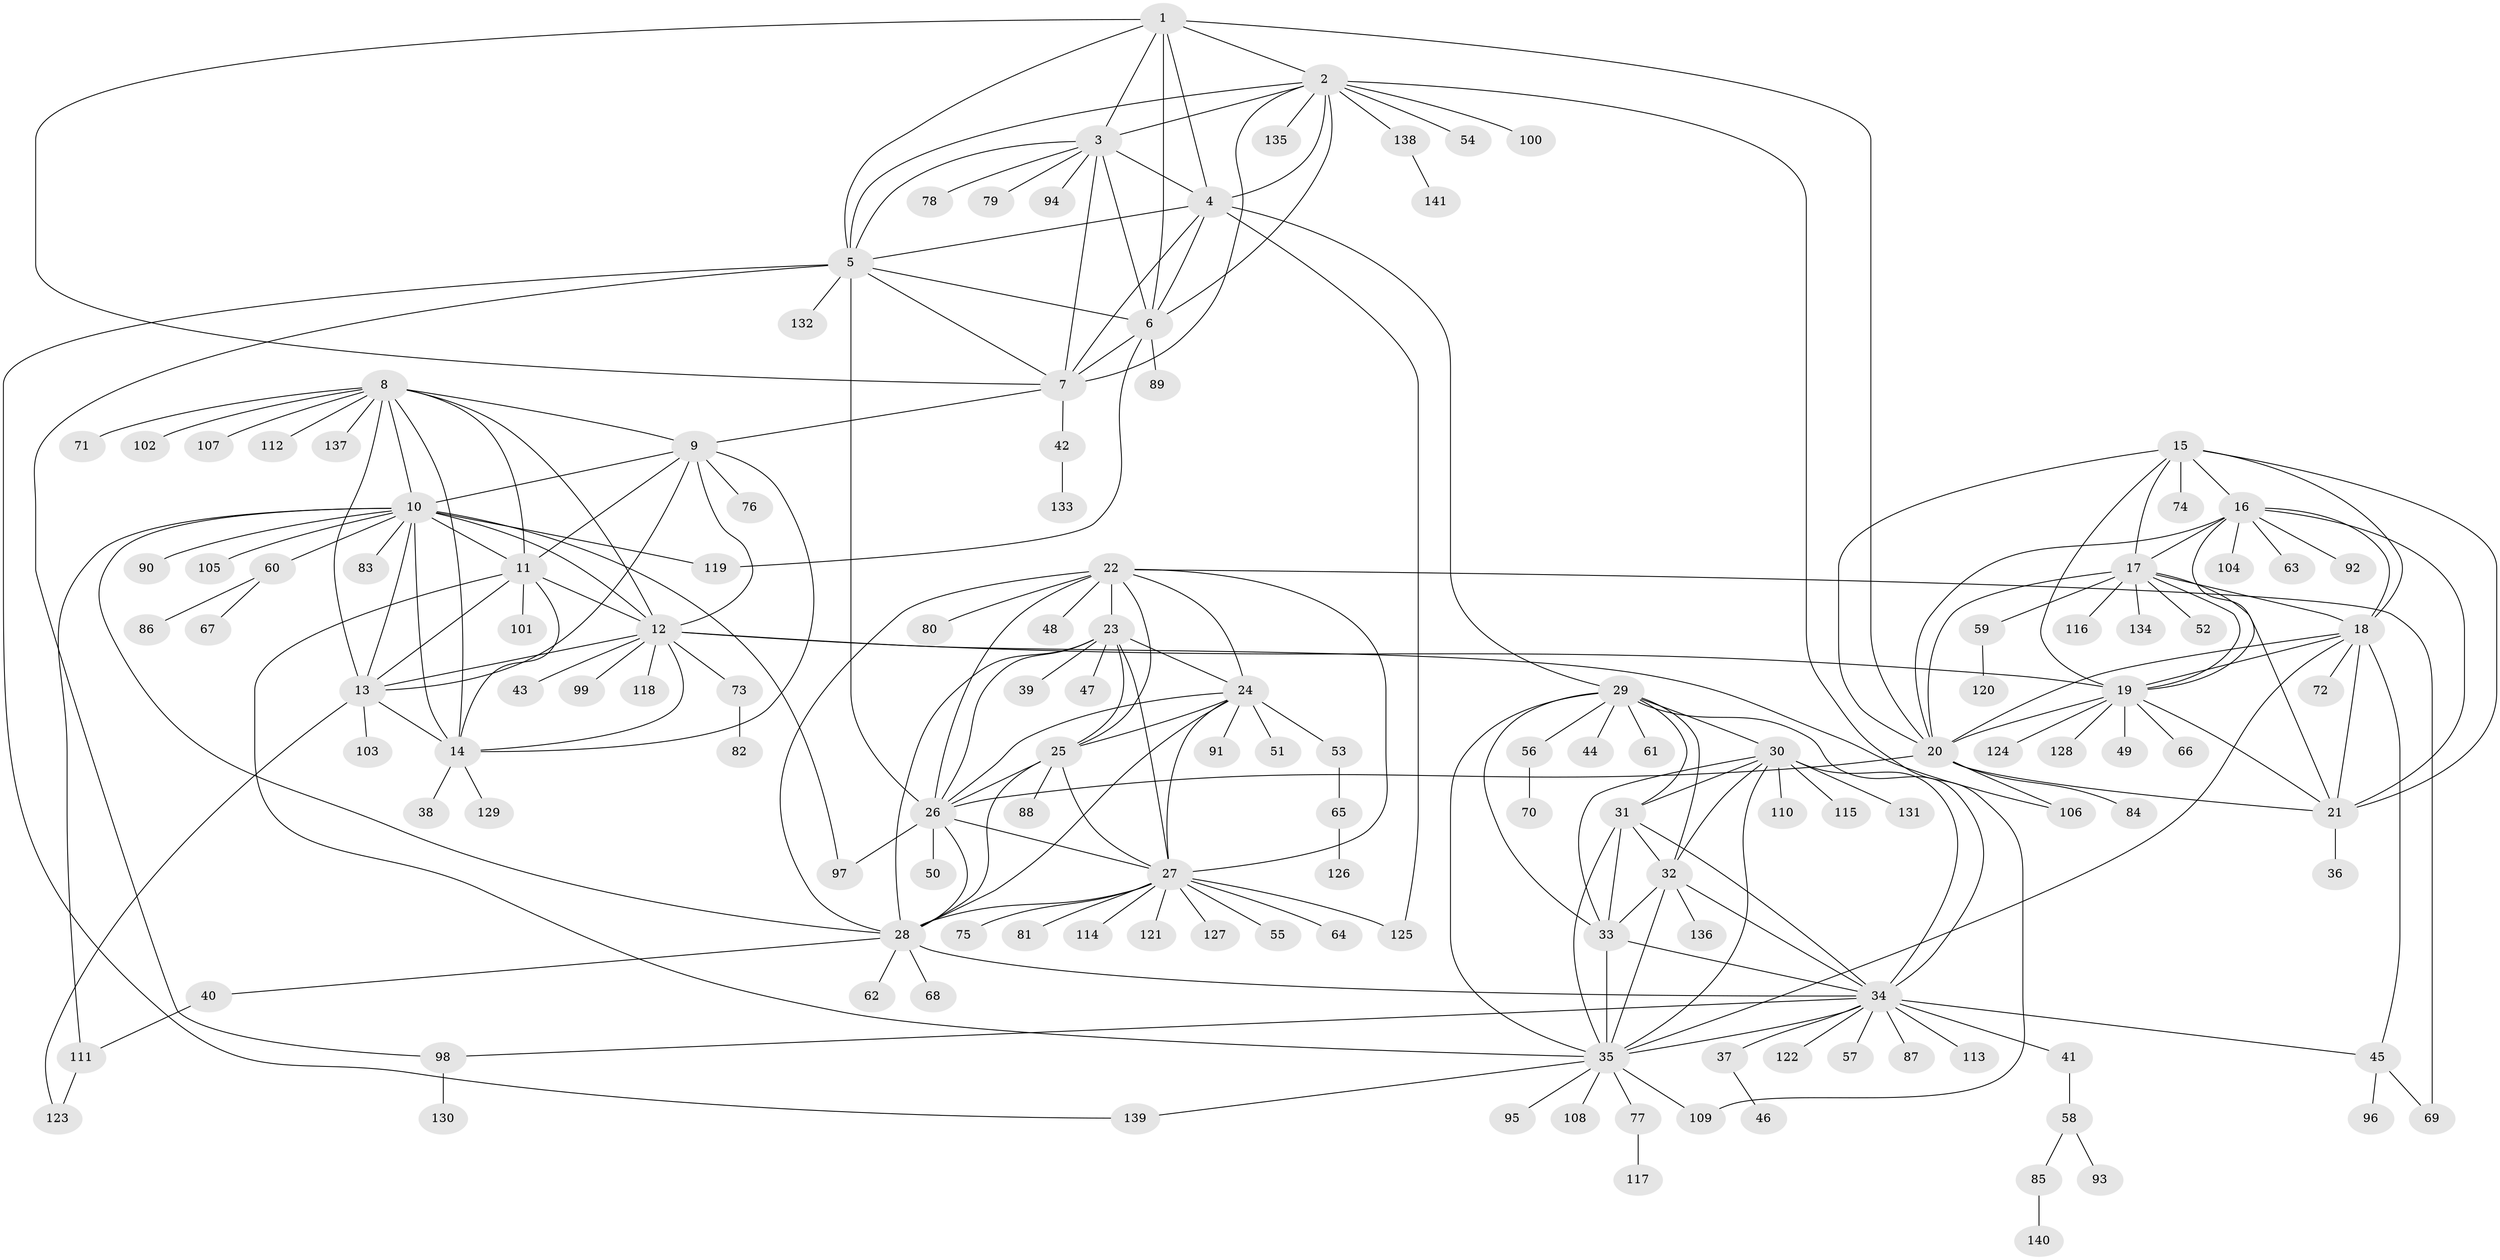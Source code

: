 // coarse degree distribution, {9: 0.056338028169014086, 7: 0.14084507042253522, 4: 0.014084507042253521, 5: 0.056338028169014086, 10: 0.04225352112676056, 11: 0.014084507042253521, 6: 0.056338028169014086, 8: 0.056338028169014086, 13: 0.014084507042253521, 1: 0.36619718309859156, 2: 0.1267605633802817, 3: 0.056338028169014086}
// Generated by graph-tools (version 1.1) at 2025/52/03/04/25 22:52:07]
// undirected, 141 vertices, 232 edges
graph export_dot {
  node [color=gray90,style=filled];
  1;
  2;
  3;
  4;
  5;
  6;
  7;
  8;
  9;
  10;
  11;
  12;
  13;
  14;
  15;
  16;
  17;
  18;
  19;
  20;
  21;
  22;
  23;
  24;
  25;
  26;
  27;
  28;
  29;
  30;
  31;
  32;
  33;
  34;
  35;
  36;
  37;
  38;
  39;
  40;
  41;
  42;
  43;
  44;
  45;
  46;
  47;
  48;
  49;
  50;
  51;
  52;
  53;
  54;
  55;
  56;
  57;
  58;
  59;
  60;
  61;
  62;
  63;
  64;
  65;
  66;
  67;
  68;
  69;
  70;
  71;
  72;
  73;
  74;
  75;
  76;
  77;
  78;
  79;
  80;
  81;
  82;
  83;
  84;
  85;
  86;
  87;
  88;
  89;
  90;
  91;
  92;
  93;
  94;
  95;
  96;
  97;
  98;
  99;
  100;
  101;
  102;
  103;
  104;
  105;
  106;
  107;
  108;
  109;
  110;
  111;
  112;
  113;
  114;
  115;
  116;
  117;
  118;
  119;
  120;
  121;
  122;
  123;
  124;
  125;
  126;
  127;
  128;
  129;
  130;
  131;
  132;
  133;
  134;
  135;
  136;
  137;
  138;
  139;
  140;
  141;
  1 -- 2;
  1 -- 3;
  1 -- 4;
  1 -- 5;
  1 -- 6;
  1 -- 7;
  1 -- 20;
  2 -- 3;
  2 -- 4;
  2 -- 5;
  2 -- 6;
  2 -- 7;
  2 -- 54;
  2 -- 100;
  2 -- 109;
  2 -- 135;
  2 -- 138;
  3 -- 4;
  3 -- 5;
  3 -- 6;
  3 -- 7;
  3 -- 78;
  3 -- 79;
  3 -- 94;
  4 -- 5;
  4 -- 6;
  4 -- 7;
  4 -- 29;
  4 -- 125;
  5 -- 6;
  5 -- 7;
  5 -- 26;
  5 -- 98;
  5 -- 132;
  5 -- 139;
  6 -- 7;
  6 -- 89;
  6 -- 119;
  7 -- 9;
  7 -- 42;
  8 -- 9;
  8 -- 10;
  8 -- 11;
  8 -- 12;
  8 -- 13;
  8 -- 14;
  8 -- 71;
  8 -- 102;
  8 -- 107;
  8 -- 112;
  8 -- 137;
  9 -- 10;
  9 -- 11;
  9 -- 12;
  9 -- 13;
  9 -- 14;
  9 -- 76;
  10 -- 11;
  10 -- 12;
  10 -- 13;
  10 -- 14;
  10 -- 28;
  10 -- 60;
  10 -- 83;
  10 -- 90;
  10 -- 97;
  10 -- 105;
  10 -- 111;
  10 -- 119;
  11 -- 12;
  11 -- 13;
  11 -- 14;
  11 -- 35;
  11 -- 101;
  12 -- 13;
  12 -- 14;
  12 -- 19;
  12 -- 43;
  12 -- 73;
  12 -- 99;
  12 -- 106;
  12 -- 118;
  13 -- 14;
  13 -- 103;
  13 -- 123;
  14 -- 38;
  14 -- 129;
  15 -- 16;
  15 -- 17;
  15 -- 18;
  15 -- 19;
  15 -- 20;
  15 -- 21;
  15 -- 74;
  16 -- 17;
  16 -- 18;
  16 -- 19;
  16 -- 20;
  16 -- 21;
  16 -- 63;
  16 -- 92;
  16 -- 104;
  17 -- 18;
  17 -- 19;
  17 -- 20;
  17 -- 21;
  17 -- 52;
  17 -- 59;
  17 -- 116;
  17 -- 134;
  18 -- 19;
  18 -- 20;
  18 -- 21;
  18 -- 35;
  18 -- 45;
  18 -- 72;
  19 -- 20;
  19 -- 21;
  19 -- 49;
  19 -- 66;
  19 -- 124;
  19 -- 128;
  20 -- 21;
  20 -- 26;
  20 -- 84;
  20 -- 106;
  21 -- 36;
  22 -- 23;
  22 -- 24;
  22 -- 25;
  22 -- 26;
  22 -- 27;
  22 -- 28;
  22 -- 48;
  22 -- 69;
  22 -- 80;
  23 -- 24;
  23 -- 25;
  23 -- 26;
  23 -- 27;
  23 -- 28;
  23 -- 39;
  23 -- 47;
  24 -- 25;
  24 -- 26;
  24 -- 27;
  24 -- 28;
  24 -- 51;
  24 -- 53;
  24 -- 91;
  25 -- 26;
  25 -- 27;
  25 -- 28;
  25 -- 88;
  26 -- 27;
  26 -- 28;
  26 -- 50;
  26 -- 97;
  27 -- 28;
  27 -- 55;
  27 -- 64;
  27 -- 75;
  27 -- 81;
  27 -- 114;
  27 -- 121;
  27 -- 125;
  27 -- 127;
  28 -- 34;
  28 -- 40;
  28 -- 62;
  28 -- 68;
  29 -- 30;
  29 -- 31;
  29 -- 32;
  29 -- 33;
  29 -- 34;
  29 -- 35;
  29 -- 44;
  29 -- 56;
  29 -- 61;
  30 -- 31;
  30 -- 32;
  30 -- 33;
  30 -- 34;
  30 -- 35;
  30 -- 110;
  30 -- 115;
  30 -- 131;
  31 -- 32;
  31 -- 33;
  31 -- 34;
  31 -- 35;
  32 -- 33;
  32 -- 34;
  32 -- 35;
  32 -- 136;
  33 -- 34;
  33 -- 35;
  34 -- 35;
  34 -- 37;
  34 -- 41;
  34 -- 45;
  34 -- 57;
  34 -- 87;
  34 -- 98;
  34 -- 113;
  34 -- 122;
  35 -- 77;
  35 -- 95;
  35 -- 108;
  35 -- 109;
  35 -- 139;
  37 -- 46;
  40 -- 111;
  41 -- 58;
  42 -- 133;
  45 -- 69;
  45 -- 96;
  53 -- 65;
  56 -- 70;
  58 -- 85;
  58 -- 93;
  59 -- 120;
  60 -- 67;
  60 -- 86;
  65 -- 126;
  73 -- 82;
  77 -- 117;
  85 -- 140;
  98 -- 130;
  111 -- 123;
  138 -- 141;
}
